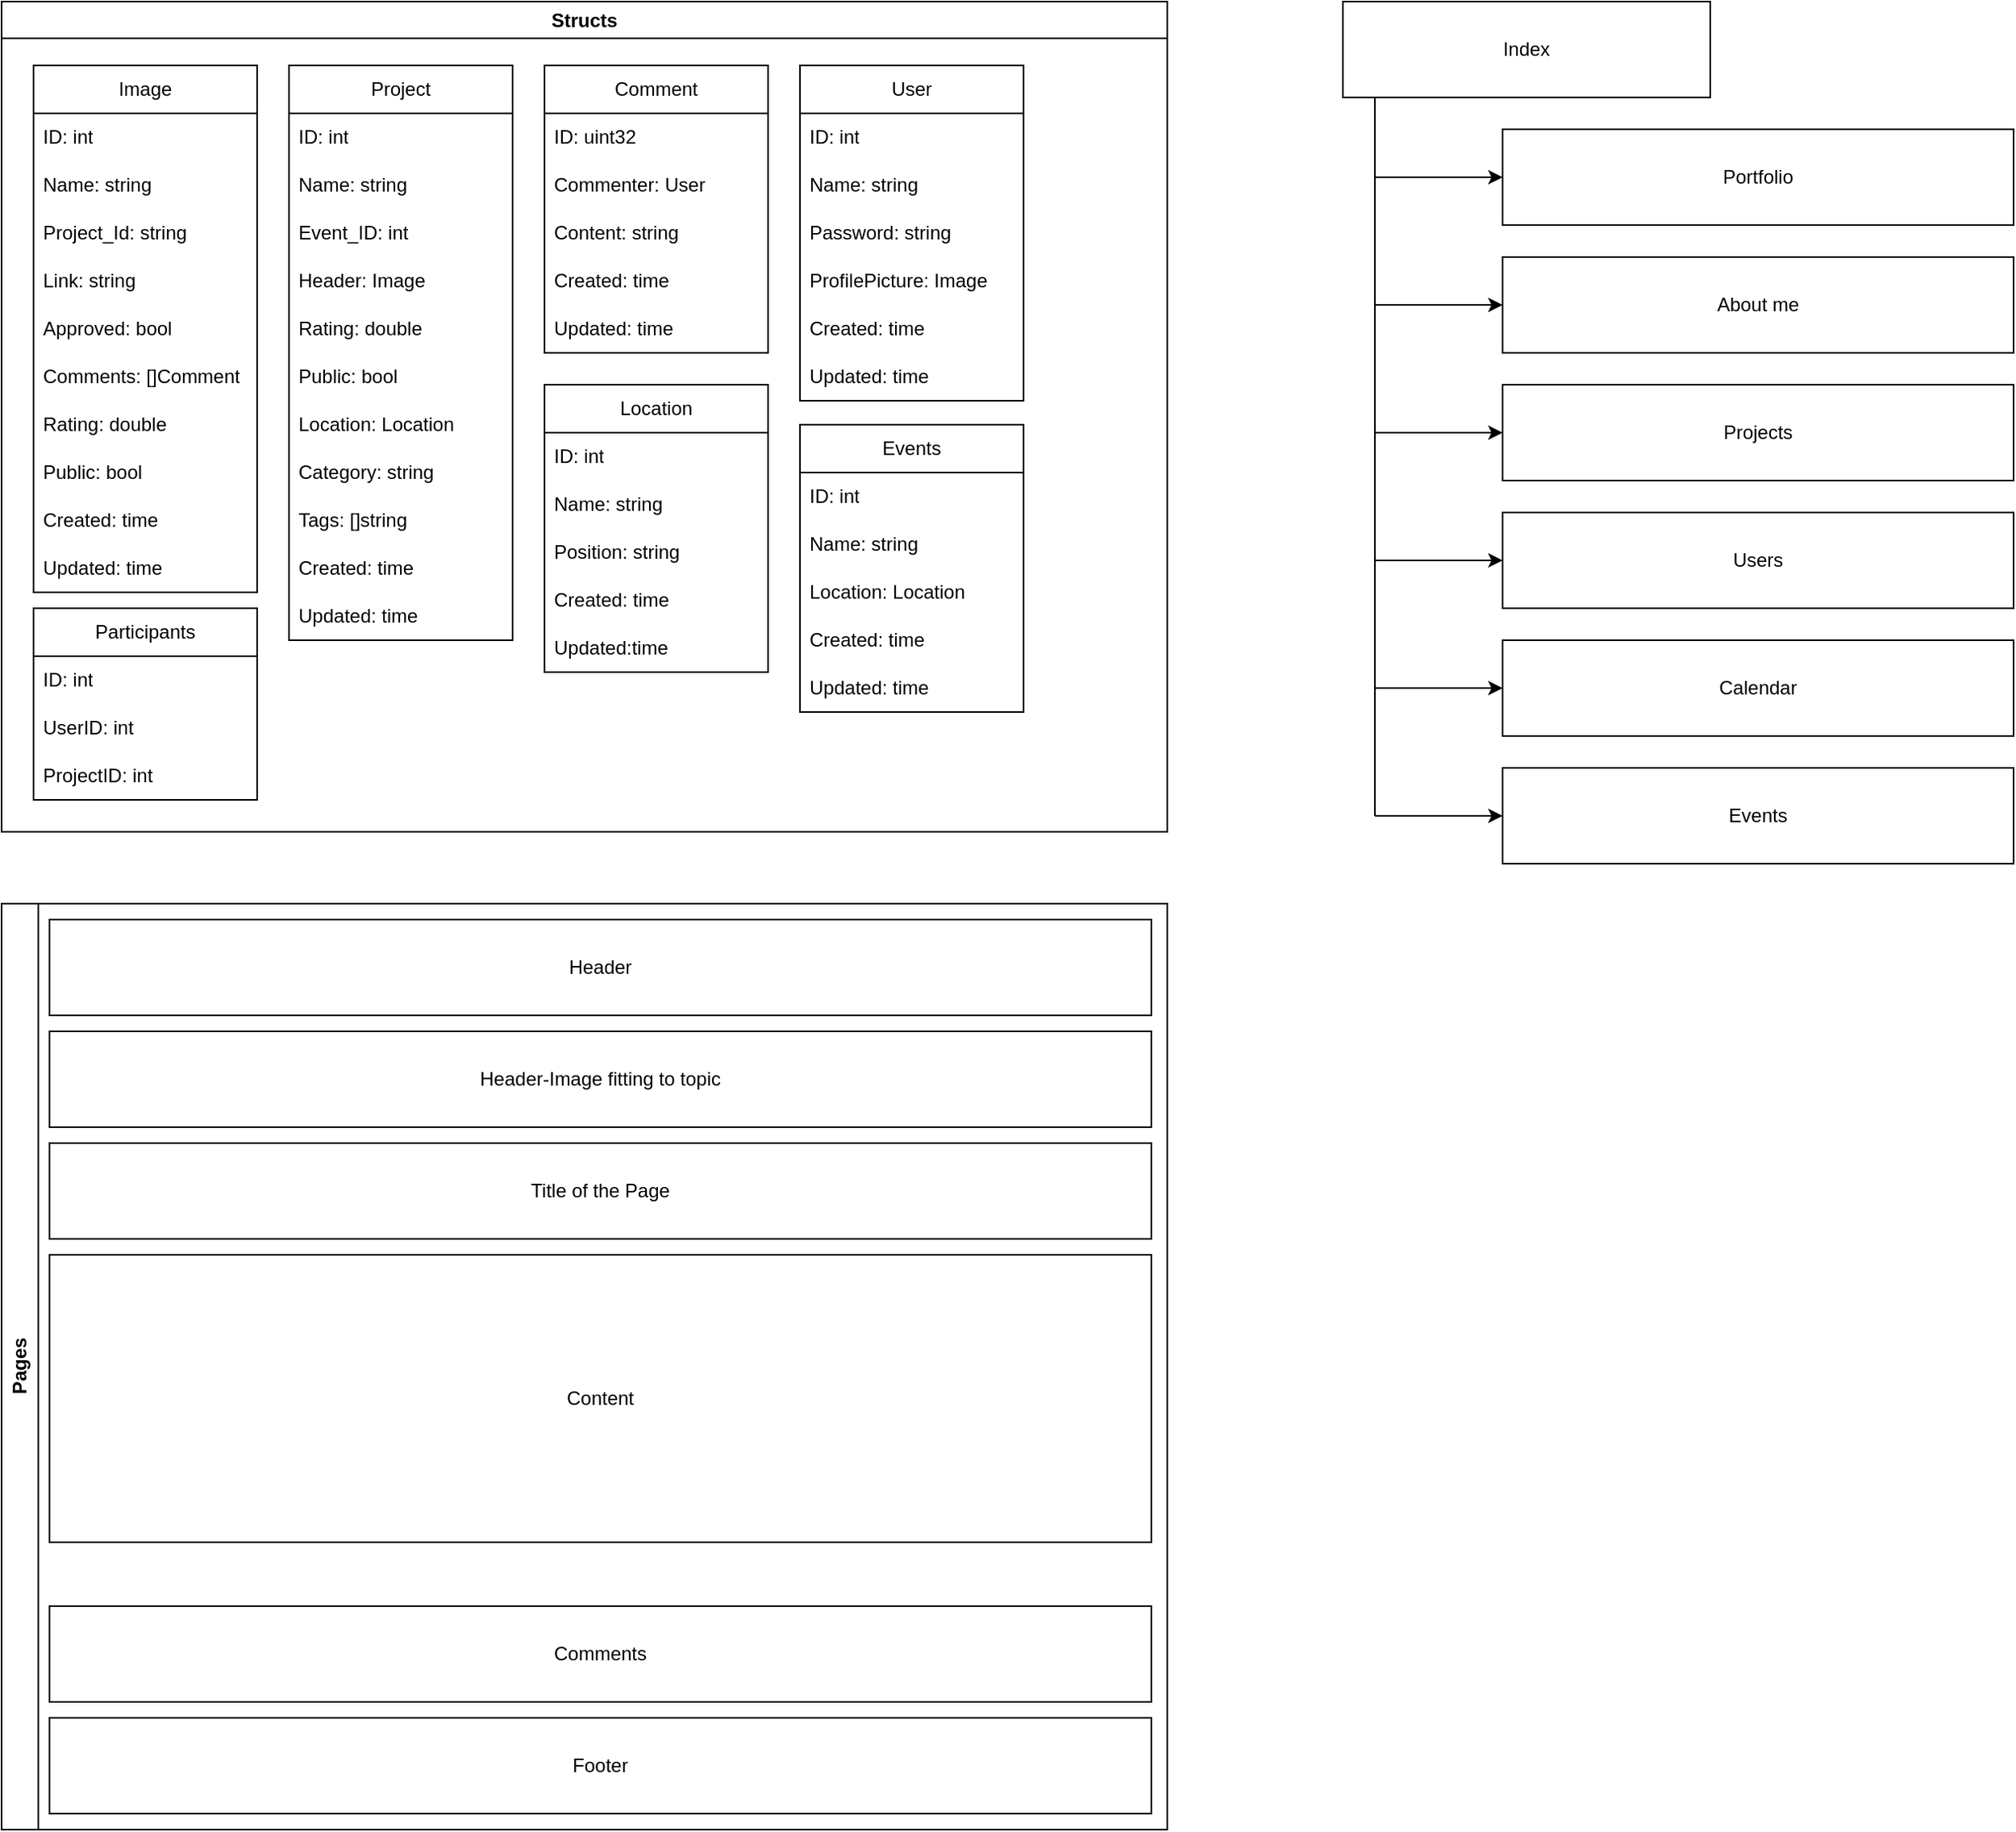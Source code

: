 <mxfile version="23.0.2" type="device">
  <diagram name="Page-1" id="_DmynmvU1_wY6X_TGePf">
    <mxGraphModel dx="773" dy="512" grid="1" gridSize="10" guides="1" tooltips="1" connect="1" arrows="1" fold="1" page="1" pageScale="1" pageWidth="827" pageHeight="1169" math="0" shadow="0">
      <root>
        <mxCell id="0" />
        <mxCell id="1" parent="0" />
        <mxCell id="xn1Rj6qDyscoH5ElXEei-45" value="Structs" style="swimlane;whiteSpace=wrap;html=1;" parent="1" vertex="1">
          <mxGeometry x="20" y="20" width="730" height="520" as="geometry">
            <mxRectangle x="20" y="20" width="80" height="30" as="alternateBounds" />
          </mxGeometry>
        </mxCell>
        <mxCell id="xn1Rj6qDyscoH5ElXEei-1" value="Image" style="swimlane;fontStyle=0;childLayout=stackLayout;horizontal=1;startSize=30;horizontalStack=0;resizeParent=1;resizeParentMax=0;resizeLast=0;collapsible=1;marginBottom=0;whiteSpace=wrap;html=1;" parent="xn1Rj6qDyscoH5ElXEei-45" vertex="1">
          <mxGeometry x="20" y="40" width="140" height="330" as="geometry" />
        </mxCell>
        <mxCell id="xn1Rj6qDyscoH5ElXEei-2" value="ID: int" style="text;strokeColor=none;fillColor=none;align=left;verticalAlign=middle;spacingLeft=4;spacingRight=4;overflow=hidden;points=[[0,0.5],[1,0.5]];portConstraint=eastwest;rotatable=0;whiteSpace=wrap;html=1;" parent="xn1Rj6qDyscoH5ElXEei-1" vertex="1">
          <mxGeometry y="30" width="140" height="30" as="geometry" />
        </mxCell>
        <mxCell id="xn1Rj6qDyscoH5ElXEei-3" value="Name: string" style="text;strokeColor=none;fillColor=none;align=left;verticalAlign=middle;spacingLeft=4;spacingRight=4;overflow=hidden;points=[[0,0.5],[1,0.5]];portConstraint=eastwest;rotatable=0;whiteSpace=wrap;html=1;" parent="xn1Rj6qDyscoH5ElXEei-1" vertex="1">
          <mxGeometry y="60" width="140" height="30" as="geometry" />
        </mxCell>
        <mxCell id="xn1Rj6qDyscoH5ElXEei-8" value="Project_Id: string" style="text;strokeColor=none;fillColor=none;align=left;verticalAlign=middle;spacingLeft=4;spacingRight=4;overflow=hidden;points=[[0,0.5],[1,0.5]];portConstraint=eastwest;rotatable=0;whiteSpace=wrap;html=1;" parent="xn1Rj6qDyscoH5ElXEei-1" vertex="1">
          <mxGeometry y="90" width="140" height="30" as="geometry" />
        </mxCell>
        <mxCell id="xn1Rj6qDyscoH5ElXEei-4" value="Link: string" style="text;strokeColor=none;fillColor=none;align=left;verticalAlign=middle;spacingLeft=4;spacingRight=4;overflow=hidden;points=[[0,0.5],[1,0.5]];portConstraint=eastwest;rotatable=0;whiteSpace=wrap;html=1;" parent="xn1Rj6qDyscoH5ElXEei-1" vertex="1">
          <mxGeometry y="120" width="140" height="30" as="geometry" />
        </mxCell>
        <mxCell id="xn1Rj6qDyscoH5ElXEei-7" value="Approved: bool" style="text;strokeColor=none;fillColor=none;align=left;verticalAlign=middle;spacingLeft=4;spacingRight=4;overflow=hidden;points=[[0,0.5],[1,0.5]];portConstraint=eastwest;rotatable=0;whiteSpace=wrap;html=1;" parent="xn1Rj6qDyscoH5ElXEei-1" vertex="1">
          <mxGeometry y="150" width="140" height="30" as="geometry" />
        </mxCell>
        <mxCell id="xn1Rj6qDyscoH5ElXEei-6" value="Comments: []Comment" style="text;strokeColor=none;fillColor=none;align=left;verticalAlign=middle;spacingLeft=4;spacingRight=4;overflow=hidden;points=[[0,0.5],[1,0.5]];portConstraint=eastwest;rotatable=0;whiteSpace=wrap;html=1;" parent="xn1Rj6qDyscoH5ElXEei-1" vertex="1">
          <mxGeometry y="180" width="140" height="30" as="geometry" />
        </mxCell>
        <mxCell id="xn1Rj6qDyscoH5ElXEei-5" value="Rating: double" style="text;strokeColor=none;fillColor=none;align=left;verticalAlign=middle;spacingLeft=4;spacingRight=4;overflow=hidden;points=[[0,0.5],[1,0.5]];portConstraint=eastwest;rotatable=0;whiteSpace=wrap;html=1;" parent="xn1Rj6qDyscoH5ElXEei-1" vertex="1">
          <mxGeometry y="210" width="140" height="30" as="geometry" />
        </mxCell>
        <mxCell id="xn1Rj6qDyscoH5ElXEei-20" value="Public: bool" style="text;strokeColor=none;fillColor=none;align=left;verticalAlign=middle;spacingLeft=4;spacingRight=4;overflow=hidden;points=[[0,0.5],[1,0.5]];portConstraint=eastwest;rotatable=0;whiteSpace=wrap;html=1;" parent="xn1Rj6qDyscoH5ElXEei-1" vertex="1">
          <mxGeometry y="240" width="140" height="30" as="geometry" />
        </mxCell>
        <mxCell id="xn1Rj6qDyscoH5ElXEei-33" value="Created: time" style="text;strokeColor=none;fillColor=none;align=left;verticalAlign=middle;spacingLeft=4;spacingRight=4;overflow=hidden;points=[[0,0.5],[1,0.5]];portConstraint=eastwest;rotatable=0;whiteSpace=wrap;html=1;" parent="xn1Rj6qDyscoH5ElXEei-1" vertex="1">
          <mxGeometry y="270" width="140" height="30" as="geometry" />
        </mxCell>
        <mxCell id="xn1Rj6qDyscoH5ElXEei-40" value="Updated: time" style="text;strokeColor=none;fillColor=none;align=left;verticalAlign=middle;spacingLeft=4;spacingRight=4;overflow=hidden;points=[[0,0.5],[1,0.5]];portConstraint=eastwest;rotatable=0;whiteSpace=wrap;html=1;" parent="xn1Rj6qDyscoH5ElXEei-1" vertex="1">
          <mxGeometry y="300" width="140" height="30" as="geometry" />
        </mxCell>
        <mxCell id="xn1Rj6qDyscoH5ElXEei-13" value="Project" style="swimlane;fontStyle=0;childLayout=stackLayout;horizontal=1;startSize=30;horizontalStack=0;resizeParent=1;resizeParentMax=0;resizeLast=0;collapsible=1;marginBottom=0;whiteSpace=wrap;html=1;" parent="xn1Rj6qDyscoH5ElXEei-45" vertex="1">
          <mxGeometry x="180" y="40" width="140" height="360" as="geometry" />
        </mxCell>
        <mxCell id="xn1Rj6qDyscoH5ElXEei-14" value="ID: int" style="text;strokeColor=none;fillColor=none;align=left;verticalAlign=middle;spacingLeft=4;spacingRight=4;overflow=hidden;points=[[0,0.5],[1,0.5]];portConstraint=eastwest;rotatable=0;whiteSpace=wrap;html=1;" parent="xn1Rj6qDyscoH5ElXEei-13" vertex="1">
          <mxGeometry y="30" width="140" height="30" as="geometry" />
        </mxCell>
        <mxCell id="xn1Rj6qDyscoH5ElXEei-15" value="Name: string" style="text;strokeColor=none;fillColor=none;align=left;verticalAlign=middle;spacingLeft=4;spacingRight=4;overflow=hidden;points=[[0,0.5],[1,0.5]];portConstraint=eastwest;rotatable=0;whiteSpace=wrap;html=1;" parent="xn1Rj6qDyscoH5ElXEei-13" vertex="1">
          <mxGeometry y="60" width="140" height="30" as="geometry" />
        </mxCell>
        <mxCell id="fTA9TyJlCeWYivPQIGkw-5" value="Event_ID: int" style="text;strokeColor=none;fillColor=none;align=left;verticalAlign=middle;spacingLeft=4;spacingRight=4;overflow=hidden;points=[[0,0.5],[1,0.5]];portConstraint=eastwest;rotatable=0;whiteSpace=wrap;html=1;" vertex="1" parent="xn1Rj6qDyscoH5ElXEei-13">
          <mxGeometry y="90" width="140" height="30" as="geometry" />
        </mxCell>
        <mxCell id="xn1Rj6qDyscoH5ElXEei-43" value="Header: Image" style="text;strokeColor=none;fillColor=none;align=left;verticalAlign=middle;spacingLeft=4;spacingRight=4;overflow=hidden;points=[[0,0.5],[1,0.5]];portConstraint=eastwest;rotatable=0;whiteSpace=wrap;html=1;" parent="xn1Rj6qDyscoH5ElXEei-13" vertex="1">
          <mxGeometry y="120" width="140" height="30" as="geometry" />
        </mxCell>
        <mxCell id="xn1Rj6qDyscoH5ElXEei-19" value="Rating: double" style="text;strokeColor=none;fillColor=none;align=left;verticalAlign=middle;spacingLeft=4;spacingRight=4;overflow=hidden;points=[[0,0.5],[1,0.5]];portConstraint=eastwest;rotatable=0;whiteSpace=wrap;html=1;" parent="xn1Rj6qDyscoH5ElXEei-13" vertex="1">
          <mxGeometry y="150" width="140" height="30" as="geometry" />
        </mxCell>
        <mxCell id="xn1Rj6qDyscoH5ElXEei-18" value="Public: bool" style="text;strokeColor=none;fillColor=none;align=left;verticalAlign=middle;spacingLeft=4;spacingRight=4;overflow=hidden;points=[[0,0.5],[1,0.5]];portConstraint=eastwest;rotatable=0;whiteSpace=wrap;html=1;" parent="xn1Rj6qDyscoH5ElXEei-13" vertex="1">
          <mxGeometry y="180" width="140" height="30" as="geometry" />
        </mxCell>
        <mxCell id="xn1Rj6qDyscoH5ElXEei-17" value="Location: Location" style="text;strokeColor=none;fillColor=none;align=left;verticalAlign=middle;spacingLeft=4;spacingRight=4;overflow=hidden;points=[[0,0.5],[1,0.5]];portConstraint=eastwest;rotatable=0;whiteSpace=wrap;html=1;" parent="xn1Rj6qDyscoH5ElXEei-13" vertex="1">
          <mxGeometry y="210" width="140" height="30" as="geometry" />
        </mxCell>
        <mxCell id="xn1Rj6qDyscoH5ElXEei-44" value="Category: string" style="text;strokeColor=none;fillColor=none;align=left;verticalAlign=middle;spacingLeft=4;spacingRight=4;overflow=hidden;points=[[0,0.5],[1,0.5]];portConstraint=eastwest;rotatable=0;whiteSpace=wrap;html=1;" parent="xn1Rj6qDyscoH5ElXEei-13" vertex="1">
          <mxGeometry y="240" width="140" height="30" as="geometry" />
        </mxCell>
        <mxCell id="xn1Rj6qDyscoH5ElXEei-38" value="Tags: []string" style="text;strokeColor=none;fillColor=none;align=left;verticalAlign=middle;spacingLeft=4;spacingRight=4;overflow=hidden;points=[[0,0.5],[1,0.5]];portConstraint=eastwest;rotatable=0;whiteSpace=wrap;html=1;" parent="xn1Rj6qDyscoH5ElXEei-13" vertex="1">
          <mxGeometry y="270" width="140" height="30" as="geometry" />
        </mxCell>
        <mxCell id="xn1Rj6qDyscoH5ElXEei-32" value="Created: time" style="text;strokeColor=none;fillColor=none;align=left;verticalAlign=middle;spacingLeft=4;spacingRight=4;overflow=hidden;points=[[0,0.5],[1,0.5]];portConstraint=eastwest;rotatable=0;whiteSpace=wrap;html=1;" parent="xn1Rj6qDyscoH5ElXEei-13" vertex="1">
          <mxGeometry y="300" width="140" height="30" as="geometry" />
        </mxCell>
        <mxCell id="xn1Rj6qDyscoH5ElXEei-39" value="Updated: time" style="text;strokeColor=none;fillColor=none;align=left;verticalAlign=middle;spacingLeft=4;spacingRight=4;overflow=hidden;points=[[0,0.5],[1,0.5]];portConstraint=eastwest;rotatable=0;whiteSpace=wrap;html=1;" parent="xn1Rj6qDyscoH5ElXEei-13" vertex="1">
          <mxGeometry y="330" width="140" height="30" as="geometry" />
        </mxCell>
        <mxCell id="xn1Rj6qDyscoH5ElXEei-9" value="Comment" style="swimlane;fontStyle=0;childLayout=stackLayout;horizontal=1;startSize=30;horizontalStack=0;resizeParent=1;resizeParentMax=0;resizeLast=0;collapsible=1;marginBottom=0;whiteSpace=wrap;html=1;" parent="xn1Rj6qDyscoH5ElXEei-45" vertex="1">
          <mxGeometry x="340" y="40" width="140" height="180" as="geometry" />
        </mxCell>
        <mxCell id="xn1Rj6qDyscoH5ElXEei-10" value="ID: uint32" style="text;strokeColor=none;fillColor=none;align=left;verticalAlign=middle;spacingLeft=4;spacingRight=4;overflow=hidden;points=[[0,0.5],[1,0.5]];portConstraint=eastwest;rotatable=0;whiteSpace=wrap;html=1;" parent="xn1Rj6qDyscoH5ElXEei-9" vertex="1">
          <mxGeometry y="30" width="140" height="30" as="geometry" />
        </mxCell>
        <mxCell id="xn1Rj6qDyscoH5ElXEei-11" value="Commenter: User" style="text;strokeColor=none;fillColor=none;align=left;verticalAlign=middle;spacingLeft=4;spacingRight=4;overflow=hidden;points=[[0,0.5],[1,0.5]];portConstraint=eastwest;rotatable=0;whiteSpace=wrap;html=1;" parent="xn1Rj6qDyscoH5ElXEei-9" vertex="1">
          <mxGeometry y="60" width="140" height="30" as="geometry" />
        </mxCell>
        <mxCell id="xn1Rj6qDyscoH5ElXEei-12" value="Content: string" style="text;strokeColor=none;fillColor=none;align=left;verticalAlign=middle;spacingLeft=4;spacingRight=4;overflow=hidden;points=[[0,0.5],[1,0.5]];portConstraint=eastwest;rotatable=0;whiteSpace=wrap;html=1;" parent="xn1Rj6qDyscoH5ElXEei-9" vertex="1">
          <mxGeometry y="90" width="140" height="30" as="geometry" />
        </mxCell>
        <mxCell id="xn1Rj6qDyscoH5ElXEei-34" value="Created: time" style="text;strokeColor=none;fillColor=none;align=left;verticalAlign=middle;spacingLeft=4;spacingRight=4;overflow=hidden;points=[[0,0.5],[1,0.5]];portConstraint=eastwest;rotatable=0;whiteSpace=wrap;html=1;" parent="xn1Rj6qDyscoH5ElXEei-9" vertex="1">
          <mxGeometry y="120" width="140" height="30" as="geometry" />
        </mxCell>
        <mxCell id="xn1Rj6qDyscoH5ElXEei-36" value="Updated: time" style="text;strokeColor=none;fillColor=none;align=left;verticalAlign=middle;spacingLeft=4;spacingRight=4;overflow=hidden;points=[[0,0.5],[1,0.5]];portConstraint=eastwest;rotatable=0;whiteSpace=wrap;html=1;" parent="xn1Rj6qDyscoH5ElXEei-9" vertex="1">
          <mxGeometry y="150" width="140" height="30" as="geometry" />
        </mxCell>
        <mxCell id="xn1Rj6qDyscoH5ElXEei-21" value="Location" style="swimlane;fontStyle=0;childLayout=stackLayout;horizontal=1;startSize=30;horizontalStack=0;resizeParent=1;resizeParentMax=0;resizeLast=0;collapsible=1;marginBottom=0;whiteSpace=wrap;html=1;" parent="xn1Rj6qDyscoH5ElXEei-45" vertex="1">
          <mxGeometry x="340" y="240" width="140" height="180" as="geometry" />
        </mxCell>
        <mxCell id="xn1Rj6qDyscoH5ElXEei-22" value="ID: int" style="text;strokeColor=none;fillColor=none;align=left;verticalAlign=middle;spacingLeft=4;spacingRight=4;overflow=hidden;points=[[0,0.5],[1,0.5]];portConstraint=eastwest;rotatable=0;whiteSpace=wrap;html=1;" parent="xn1Rj6qDyscoH5ElXEei-21" vertex="1">
          <mxGeometry y="30" width="140" height="30" as="geometry" />
        </mxCell>
        <mxCell id="xn1Rj6qDyscoH5ElXEei-23" value="Name: string" style="text;strokeColor=none;fillColor=none;align=left;verticalAlign=middle;spacingLeft=4;spacingRight=4;overflow=hidden;points=[[0,0.5],[1,0.5]];portConstraint=eastwest;rotatable=0;whiteSpace=wrap;html=1;" parent="xn1Rj6qDyscoH5ElXEei-21" vertex="1">
          <mxGeometry y="60" width="140" height="30" as="geometry" />
        </mxCell>
        <mxCell id="xn1Rj6qDyscoH5ElXEei-24" value="Position: string" style="text;strokeColor=none;fillColor=none;align=left;verticalAlign=middle;spacingLeft=4;spacingRight=4;overflow=hidden;points=[[0,0.5],[1,0.5]];portConstraint=eastwest;rotatable=0;whiteSpace=wrap;html=1;" parent="xn1Rj6qDyscoH5ElXEei-21" vertex="1">
          <mxGeometry y="90" width="140" height="30" as="geometry" />
        </mxCell>
        <mxCell id="xn1Rj6qDyscoH5ElXEei-41" value="Created: time" style="text;strokeColor=none;fillColor=none;align=left;verticalAlign=middle;spacingLeft=4;spacingRight=4;overflow=hidden;points=[[0,0.5],[1,0.5]];portConstraint=eastwest;rotatable=0;whiteSpace=wrap;html=1;" parent="xn1Rj6qDyscoH5ElXEei-21" vertex="1">
          <mxGeometry y="120" width="140" height="30" as="geometry" />
        </mxCell>
        <mxCell id="xn1Rj6qDyscoH5ElXEei-42" value="Updated:time" style="text;strokeColor=none;fillColor=none;align=left;verticalAlign=middle;spacingLeft=4;spacingRight=4;overflow=hidden;points=[[0,0.5],[1,0.5]];portConstraint=eastwest;rotatable=0;whiteSpace=wrap;html=1;" parent="xn1Rj6qDyscoH5ElXEei-21" vertex="1">
          <mxGeometry y="150" width="140" height="30" as="geometry" />
        </mxCell>
        <mxCell id="xn1Rj6qDyscoH5ElXEei-25" value="User" style="swimlane;fontStyle=0;childLayout=stackLayout;horizontal=1;startSize=30;horizontalStack=0;resizeParent=1;resizeParentMax=0;resizeLast=0;collapsible=1;marginBottom=0;whiteSpace=wrap;html=1;" parent="xn1Rj6qDyscoH5ElXEei-45" vertex="1">
          <mxGeometry x="500" y="40" width="140" height="210" as="geometry" />
        </mxCell>
        <mxCell id="xn1Rj6qDyscoH5ElXEei-26" value="ID: int" style="text;strokeColor=none;fillColor=none;align=left;verticalAlign=middle;spacingLeft=4;spacingRight=4;overflow=hidden;points=[[0,0.5],[1,0.5]];portConstraint=eastwest;rotatable=0;whiteSpace=wrap;html=1;" parent="xn1Rj6qDyscoH5ElXEei-25" vertex="1">
          <mxGeometry y="30" width="140" height="30" as="geometry" />
        </mxCell>
        <mxCell id="xn1Rj6qDyscoH5ElXEei-27" value="Name: string" style="text;strokeColor=none;fillColor=none;align=left;verticalAlign=middle;spacingLeft=4;spacingRight=4;overflow=hidden;points=[[0,0.5],[1,0.5]];portConstraint=eastwest;rotatable=0;whiteSpace=wrap;html=1;" parent="xn1Rj6qDyscoH5ElXEei-25" vertex="1">
          <mxGeometry y="60" width="140" height="30" as="geometry" />
        </mxCell>
        <mxCell id="xn1Rj6qDyscoH5ElXEei-28" value="Password: string" style="text;strokeColor=none;fillColor=none;align=left;verticalAlign=middle;spacingLeft=4;spacingRight=4;overflow=hidden;points=[[0,0.5],[1,0.5]];portConstraint=eastwest;rotatable=0;whiteSpace=wrap;html=1;" parent="xn1Rj6qDyscoH5ElXEei-25" vertex="1">
          <mxGeometry y="90" width="140" height="30" as="geometry" />
        </mxCell>
        <mxCell id="xn1Rj6qDyscoH5ElXEei-29" value="ProfilePicture: Image" style="text;strokeColor=none;fillColor=none;align=left;verticalAlign=middle;spacingLeft=4;spacingRight=4;overflow=hidden;points=[[0,0.5],[1,0.5]];portConstraint=eastwest;rotatable=0;whiteSpace=wrap;html=1;" parent="xn1Rj6qDyscoH5ElXEei-25" vertex="1">
          <mxGeometry y="120" width="140" height="30" as="geometry" />
        </mxCell>
        <mxCell id="xn1Rj6qDyscoH5ElXEei-35" value="Created: time" style="text;strokeColor=none;fillColor=none;align=left;verticalAlign=middle;spacingLeft=4;spacingRight=4;overflow=hidden;points=[[0,0.5],[1,0.5]];portConstraint=eastwest;rotatable=0;whiteSpace=wrap;html=1;" parent="xn1Rj6qDyscoH5ElXEei-25" vertex="1">
          <mxGeometry y="150" width="140" height="30" as="geometry" />
        </mxCell>
        <mxCell id="xn1Rj6qDyscoH5ElXEei-37" value="Updated: time" style="text;strokeColor=none;fillColor=none;align=left;verticalAlign=middle;spacingLeft=4;spacingRight=4;overflow=hidden;points=[[0,0.5],[1,0.5]];portConstraint=eastwest;rotatable=0;whiteSpace=wrap;html=1;" parent="xn1Rj6qDyscoH5ElXEei-25" vertex="1">
          <mxGeometry y="180" width="140" height="30" as="geometry" />
        </mxCell>
        <mxCell id="xn1Rj6qDyscoH5ElXEei-64" value="Events" style="swimlane;fontStyle=0;childLayout=stackLayout;horizontal=1;startSize=30;horizontalStack=0;resizeParent=1;resizeParentMax=0;resizeLast=0;collapsible=1;marginBottom=0;whiteSpace=wrap;html=1;" parent="xn1Rj6qDyscoH5ElXEei-45" vertex="1">
          <mxGeometry x="500" y="265" width="140" height="180" as="geometry" />
        </mxCell>
        <mxCell id="xn1Rj6qDyscoH5ElXEei-65" value="ID: int" style="text;strokeColor=none;fillColor=none;align=left;verticalAlign=middle;spacingLeft=4;spacingRight=4;overflow=hidden;points=[[0,0.5],[1,0.5]];portConstraint=eastwest;rotatable=0;whiteSpace=wrap;html=1;" parent="xn1Rj6qDyscoH5ElXEei-64" vertex="1">
          <mxGeometry y="30" width="140" height="30" as="geometry" />
        </mxCell>
        <mxCell id="xn1Rj6qDyscoH5ElXEei-66" value="Name: string" style="text;strokeColor=none;fillColor=none;align=left;verticalAlign=middle;spacingLeft=4;spacingRight=4;overflow=hidden;points=[[0,0.5],[1,0.5]];portConstraint=eastwest;rotatable=0;whiteSpace=wrap;html=1;" parent="xn1Rj6qDyscoH5ElXEei-64" vertex="1">
          <mxGeometry y="60" width="140" height="30" as="geometry" />
        </mxCell>
        <mxCell id="xn1Rj6qDyscoH5ElXEei-67" value="Location: Location" style="text;strokeColor=none;fillColor=none;align=left;verticalAlign=middle;spacingLeft=4;spacingRight=4;overflow=hidden;points=[[0,0.5],[1,0.5]];portConstraint=eastwest;rotatable=0;whiteSpace=wrap;html=1;" parent="xn1Rj6qDyscoH5ElXEei-64" vertex="1">
          <mxGeometry y="90" width="140" height="30" as="geometry" />
        </mxCell>
        <mxCell id="xn1Rj6qDyscoH5ElXEei-69" value="Created: time" style="text;strokeColor=none;fillColor=none;align=left;verticalAlign=middle;spacingLeft=4;spacingRight=4;overflow=hidden;points=[[0,0.5],[1,0.5]];portConstraint=eastwest;rotatable=0;whiteSpace=wrap;html=1;" parent="xn1Rj6qDyscoH5ElXEei-64" vertex="1">
          <mxGeometry y="120" width="140" height="30" as="geometry" />
        </mxCell>
        <mxCell id="xn1Rj6qDyscoH5ElXEei-70" value="Updated: time" style="text;strokeColor=none;fillColor=none;align=left;verticalAlign=middle;spacingLeft=4;spacingRight=4;overflow=hidden;points=[[0,0.5],[1,0.5]];portConstraint=eastwest;rotatable=0;whiteSpace=wrap;html=1;" parent="xn1Rj6qDyscoH5ElXEei-64" vertex="1">
          <mxGeometry y="150" width="140" height="30" as="geometry" />
        </mxCell>
        <mxCell id="fTA9TyJlCeWYivPQIGkw-1" value="Participants" style="swimlane;fontStyle=0;childLayout=stackLayout;horizontal=1;startSize=30;horizontalStack=0;resizeParent=1;resizeParentMax=0;resizeLast=0;collapsible=1;marginBottom=0;whiteSpace=wrap;html=1;" vertex="1" parent="xn1Rj6qDyscoH5ElXEei-45">
          <mxGeometry x="20" y="380" width="140" height="120" as="geometry" />
        </mxCell>
        <mxCell id="fTA9TyJlCeWYivPQIGkw-2" value="ID: int" style="text;strokeColor=none;fillColor=none;align=left;verticalAlign=middle;spacingLeft=4;spacingRight=4;overflow=hidden;points=[[0,0.5],[1,0.5]];portConstraint=eastwest;rotatable=0;whiteSpace=wrap;html=1;" vertex="1" parent="fTA9TyJlCeWYivPQIGkw-1">
          <mxGeometry y="30" width="140" height="30" as="geometry" />
        </mxCell>
        <mxCell id="fTA9TyJlCeWYivPQIGkw-3" value="UserID: int" style="text;strokeColor=none;fillColor=none;align=left;verticalAlign=middle;spacingLeft=4;spacingRight=4;overflow=hidden;points=[[0,0.5],[1,0.5]];portConstraint=eastwest;rotatable=0;whiteSpace=wrap;html=1;" vertex="1" parent="fTA9TyJlCeWYivPQIGkw-1">
          <mxGeometry y="60" width="140" height="30" as="geometry" />
        </mxCell>
        <mxCell id="fTA9TyJlCeWYivPQIGkw-4" value="ProjectID: int" style="text;strokeColor=none;fillColor=none;align=left;verticalAlign=middle;spacingLeft=4;spacingRight=4;overflow=hidden;points=[[0,0.5],[1,0.5]];portConstraint=eastwest;rotatable=0;whiteSpace=wrap;html=1;" vertex="1" parent="fTA9TyJlCeWYivPQIGkw-1">
          <mxGeometry y="90" width="140" height="30" as="geometry" />
        </mxCell>
        <mxCell id="xn1Rj6qDyscoH5ElXEei-46" value="Pages" style="swimlane;horizontal=0;whiteSpace=wrap;html=1;" parent="1" vertex="1">
          <mxGeometry x="20" y="585" width="730" height="580" as="geometry" />
        </mxCell>
        <mxCell id="xn1Rj6qDyscoH5ElXEei-51" value="Header" style="rounded=0;whiteSpace=wrap;html=1;" parent="xn1Rj6qDyscoH5ElXEei-46" vertex="1">
          <mxGeometry x="30" y="10" width="690" height="60" as="geometry" />
        </mxCell>
        <mxCell id="xn1Rj6qDyscoH5ElXEei-52" value="Footer" style="rounded=0;whiteSpace=wrap;html=1;" parent="xn1Rj6qDyscoH5ElXEei-46" vertex="1">
          <mxGeometry x="30" y="510" width="690" height="60" as="geometry" />
        </mxCell>
        <mxCell id="xn1Rj6qDyscoH5ElXEei-54" value="Header-Image fitting to topic" style="rounded=0;whiteSpace=wrap;html=1;" parent="xn1Rj6qDyscoH5ElXEei-46" vertex="1">
          <mxGeometry x="30" y="80" width="690" height="60" as="geometry" />
        </mxCell>
        <mxCell id="xn1Rj6qDyscoH5ElXEei-55" value="Title of the Page" style="rounded=0;whiteSpace=wrap;html=1;" parent="xn1Rj6qDyscoH5ElXEei-46" vertex="1">
          <mxGeometry x="30" y="150" width="690" height="60" as="geometry" />
        </mxCell>
        <mxCell id="xn1Rj6qDyscoH5ElXEei-56" value="Content" style="rounded=0;whiteSpace=wrap;html=1;" parent="xn1Rj6qDyscoH5ElXEei-46" vertex="1">
          <mxGeometry x="30" y="220" width="690" height="180" as="geometry" />
        </mxCell>
        <mxCell id="xn1Rj6qDyscoH5ElXEei-57" value="Comments" style="rounded=0;whiteSpace=wrap;html=1;" parent="xn1Rj6qDyscoH5ElXEei-46" vertex="1">
          <mxGeometry x="30" y="440" width="690" height="60" as="geometry" />
        </mxCell>
        <mxCell id="xn1Rj6qDyscoH5ElXEei-58" value="Index" style="rounded=0;whiteSpace=wrap;html=1;" parent="1" vertex="1">
          <mxGeometry x="860" y="20" width="230" height="60" as="geometry" />
        </mxCell>
        <mxCell id="xn1Rj6qDyscoH5ElXEei-59" value="Portfolio" style="rounded=0;whiteSpace=wrap;html=1;" parent="1" vertex="1">
          <mxGeometry x="960" y="100" width="320" height="60" as="geometry" />
        </mxCell>
        <mxCell id="xn1Rj6qDyscoH5ElXEei-60" value="Projects" style="rounded=0;whiteSpace=wrap;html=1;" parent="1" vertex="1">
          <mxGeometry x="960" y="260" width="320" height="60" as="geometry" />
        </mxCell>
        <mxCell id="xn1Rj6qDyscoH5ElXEei-61" value="Users" style="rounded=0;whiteSpace=wrap;html=1;" parent="1" vertex="1">
          <mxGeometry x="960" y="340" width="320" height="60" as="geometry" />
        </mxCell>
        <mxCell id="xn1Rj6qDyscoH5ElXEei-62" value="About me" style="rounded=0;whiteSpace=wrap;html=1;" parent="1" vertex="1">
          <mxGeometry x="960" y="180" width="320" height="60" as="geometry" />
        </mxCell>
        <mxCell id="xn1Rj6qDyscoH5ElXEei-63" value="Calendar" style="rounded=0;whiteSpace=wrap;html=1;" parent="1" vertex="1">
          <mxGeometry x="960" y="420" width="320" height="60" as="geometry" />
        </mxCell>
        <mxCell id="xn1Rj6qDyscoH5ElXEei-71" value="Events" style="rounded=0;whiteSpace=wrap;html=1;" parent="1" vertex="1">
          <mxGeometry x="960" y="500" width="320" height="60" as="geometry" />
        </mxCell>
        <mxCell id="xn1Rj6qDyscoH5ElXEei-72" value="" style="endArrow=none;html=1;rounded=0;" parent="1" edge="1">
          <mxGeometry width="50" height="50" relative="1" as="geometry">
            <mxPoint x="880" y="530" as="sourcePoint" />
            <mxPoint x="880" y="80" as="targetPoint" />
          </mxGeometry>
        </mxCell>
        <mxCell id="xn1Rj6qDyscoH5ElXEei-73" value="" style="endArrow=classic;html=1;rounded=0;entryX=0;entryY=0.5;entryDx=0;entryDy=0;" parent="1" target="xn1Rj6qDyscoH5ElXEei-59" edge="1">
          <mxGeometry width="50" height="50" relative="1" as="geometry">
            <mxPoint x="880" y="130" as="sourcePoint" />
            <mxPoint x="1030" y="380" as="targetPoint" />
          </mxGeometry>
        </mxCell>
        <mxCell id="xn1Rj6qDyscoH5ElXEei-74" value="" style="endArrow=classic;html=1;rounded=0;entryX=0;entryY=0.5;entryDx=0;entryDy=0;" parent="1" target="xn1Rj6qDyscoH5ElXEei-62" edge="1">
          <mxGeometry width="50" height="50" relative="1" as="geometry">
            <mxPoint x="880" y="210" as="sourcePoint" />
            <mxPoint x="1030" y="380" as="targetPoint" />
          </mxGeometry>
        </mxCell>
        <mxCell id="xn1Rj6qDyscoH5ElXEei-75" value="" style="endArrow=classic;html=1;rounded=0;entryX=0;entryY=0.5;entryDx=0;entryDy=0;" parent="1" target="xn1Rj6qDyscoH5ElXEei-60" edge="1">
          <mxGeometry width="50" height="50" relative="1" as="geometry">
            <mxPoint x="880" y="290" as="sourcePoint" />
            <mxPoint x="1030" y="380" as="targetPoint" />
          </mxGeometry>
        </mxCell>
        <mxCell id="xn1Rj6qDyscoH5ElXEei-76" value="" style="endArrow=classic;html=1;rounded=0;entryX=0;entryY=0.5;entryDx=0;entryDy=0;" parent="1" target="xn1Rj6qDyscoH5ElXEei-61" edge="1">
          <mxGeometry width="50" height="50" relative="1" as="geometry">
            <mxPoint x="880" y="370" as="sourcePoint" />
            <mxPoint x="1030" y="380" as="targetPoint" />
          </mxGeometry>
        </mxCell>
        <mxCell id="xn1Rj6qDyscoH5ElXEei-77" value="" style="endArrow=classic;html=1;rounded=0;entryX=0;entryY=0.5;entryDx=0;entryDy=0;" parent="1" target="xn1Rj6qDyscoH5ElXEei-63" edge="1">
          <mxGeometry width="50" height="50" relative="1" as="geometry">
            <mxPoint x="880" y="450" as="sourcePoint" />
            <mxPoint x="1030" y="380" as="targetPoint" />
          </mxGeometry>
        </mxCell>
        <mxCell id="xn1Rj6qDyscoH5ElXEei-78" value="" style="endArrow=classic;html=1;rounded=0;entryX=0;entryY=0.5;entryDx=0;entryDy=0;" parent="1" target="xn1Rj6qDyscoH5ElXEei-71" edge="1">
          <mxGeometry width="50" height="50" relative="1" as="geometry">
            <mxPoint x="880" y="530" as="sourcePoint" />
            <mxPoint x="1030" y="380" as="targetPoint" />
          </mxGeometry>
        </mxCell>
      </root>
    </mxGraphModel>
  </diagram>
</mxfile>
